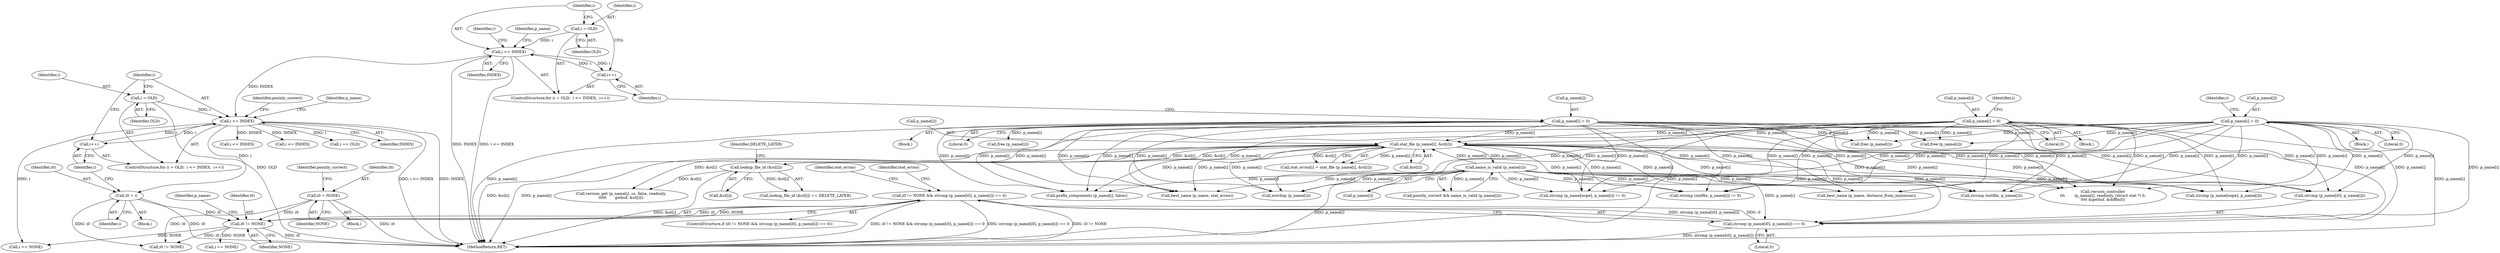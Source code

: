 digraph "0_savannah_f290f48a621867084884bfff87f8093c15195e6a@API" {
"1001732" [label="(Call,i0 != NONE && strcmp (p_name[i0], p_name[i]) == 0)"];
"1001733" [label="(Call,i0 != NONE)"];
"1001807" [label="(Call,i0 = i)"];
"1001721" [label="(Call,i <= INDEX)"];
"1001718" [label="(Call,i = OLD)"];
"1001724" [label="(Call,i++)"];
"1000173" [label="(Call,i <= INDEX)"];
"1000170" [label="(Call,i = OLD)"];
"1000176" [label="(Call,i++)"];
"1001689" [label="(Call,i0 = NONE)"];
"1001736" [label="(Call,strcmp (p_name[i0], p_name[i]) == 0)"];
"1000187" [label="(Call,p_name[i] = 0)"];
"1000787" [label="(Call,p_name[i] = 0)"];
"1001771" [label="(Call,stat_file (p_name[i], &st[i]))"];
"1001802" [label="(Call,name_is_valid (p_name[i]))"];
"1000844" [label="(Call,p_name[i] = 0)"];
"1001787" [label="(Call,lookup_file_id (&st[i]))"];
"1000183" [label="(Call,free (p_name[i]))"];
"1000174" [label="(Identifier,i)"];
"1000172" [label="(Identifier,OLD)"];
"1002018" [label="(Call,prefix_components (p_name[i], false))"];
"1000848" [label="(Literal,0)"];
"1000187" [label="(Call,p_name[i] = 0)"];
"1000194" [label="(Identifier,i)"];
"1000175" [label="(Identifier,INDEX)"];
"1002110" [label="(Call,i == NONE)"];
"1001834" [label="(Call,i <= INDEX)"];
"1001687" [label="(Block,)"];
"1001787" [label="(Call,lookup_file_id (&st[i]))"];
"1001721" [label="(Call,i <= INDEX)"];
"1000782" [label="(Block,)"];
"1001720" [label="(Identifier,OLD)"];
"1001821" [label="(Call,i == NONE)"];
"1001732" [label="(Call,i0 != NONE && strcmp (p_name[i0], p_name[i]) == 0)"];
"1001852" [label="(Call,strcmp (outfile, p_name[i]) != 0)"];
"1002063" [label="(Call,best_name (p_name, distance_from_minimum))"];
"1001803" [label="(Call,p_name[i])"];
"1001767" [label="(Call,stat_errno[i] = stat_file (p_name[i], &st[i]))"];
"1001771" [label="(Call,stat_file (p_name[i], &st[i]))"];
"1001769" [label="(Identifier,stat_errno)"];
"1000176" [label="(Call,i++)"];
"1001691" [label="(Identifier,NONE)"];
"1002152" [label="(Call,xstrdup (p_name[i]))"];
"1000838" [label="(Identifier,i)"];
"1001733" [label="(Call,i0 != NONE)"];
"1001718" [label="(Call,i = OLD)"];
"1001809" [label="(Identifier,i)"];
"1001802" [label="(Call,name_is_valid (p_name[i]))"];
"1001772" [label="(Call,p_name[i])"];
"1001788" [label="(Call,&st[i])"];
"1001792" [label="(Identifier,DELETE_LATER)"];
"1002173" [label="(MethodReturn,RET)"];
"1001739" [label="(Identifier,p_name)"];
"1000171" [label="(Identifier,i)"];
"1001800" [label="(Call,posixly_correct && name_is_valid (p_name[i]))"];
"1001775" [label="(Call,&st[i])"];
"1001725" [label="(Identifier,i)"];
"1000783" [label="(Call,free (p_name[i]))"];
"1000844" [label="(Call,p_name[i] = 0)"];
"1001689" [label="(Call,i0 = NONE)"];
"1001730" [label="(Block,)"];
"1002003" [label="(Call,i <= INDEX)"];
"1001735" [label="(Identifier,NONE)"];
"1001736" [label="(Call,strcmp (p_name[i0], p_name[i]) == 0)"];
"1001786" [label="(Call,lookup_file_id (&st[i]) == DELETE_LATER)"];
"1000791" [label="(Literal,0)"];
"1000169" [label="(ControlStructure,for (i = OLD;  i <= INDEX;  i++))"];
"1000840" [label="(Call,free (p_name[i]))"];
"1001748" [label="(Identifier,stat_errno)"];
"1001876" [label="(Call,version_controller\n\t\t\t        (p_name[i], readonly, (struct stat *) 0,\n\t\t\t\t &getbuf, &diffbuf))"];
"1001724" [label="(Call,i++)"];
"1001865" [label="(Call,strcmp (p_name[nope], p_name[i]))"];
"1000177" [label="(Identifier,i)"];
"1000182" [label="(Block,)"];
"1001717" [label="(ControlStructure,for (i = OLD;  i <= INDEX;  i++))"];
"1001816" [label="(Call,best_name (p_name, stat_errno))"];
"1000845" [label="(Call,p_name[i])"];
"1001899" [label="(Call,version_get (p_name[i], cs, false, readonly,\n\t\t\t\t\t       getbuf, &st[i]))"];
"1001731" [label="(ControlStructure,if (i0 != NONE && strcmp (p_name[i0], p_name[i]) == 0))"];
"1000191" [label="(Literal,0)"];
"1002077" [label="(Call,i == OLD)"];
"1001719" [label="(Identifier,i)"];
"1000788" [label="(Call,p_name[i])"];
"1001728" [label="(Identifier,p_name)"];
"1001864" [label="(Call,strcmp (p_name[nope], p_name[i]) != 0)"];
"1000170" [label="(Call,i = OLD)"];
"1000787" [label="(Call,p_name[i] = 0)"];
"1001808" [label="(Identifier,i0)"];
"1001744" [label="(Literal,0)"];
"1001853" [label="(Call,strcmp (outfile, p_name[i]))"];
"1001812" [label="(Identifier,posixly_correct)"];
"1001737" [label="(Call,strcmp (p_name[i0], p_name[i]))"];
"1000839" [label="(Block,)"];
"1000188" [label="(Call,p_name[i])"];
"1001695" [label="(Identifier,posixly_correct)"];
"1001723" [label="(Identifier,INDEX)"];
"1001722" [label="(Identifier,i)"];
"1001690" [label="(Identifier,i0)"];
"1000781" [label="(Identifier,i)"];
"1000173" [label="(Call,i <= INDEX)"];
"1001807" [label="(Call,i0 = i)"];
"1000180" [label="(Identifier,p_name)"];
"1001734" [label="(Identifier,i0)"];
"1001937" [label="(Call,i0 != NONE)"];
"1001732" -> "1001731"  [label="AST: "];
"1001732" -> "1001733"  [label="CFG: "];
"1001732" -> "1001736"  [label="CFG: "];
"1001733" -> "1001732"  [label="AST: "];
"1001736" -> "1001732"  [label="AST: "];
"1001748" -> "1001732"  [label="CFG: "];
"1001769" -> "1001732"  [label="CFG: "];
"1001732" -> "1002173"  [label="DDG: i0 != NONE && strcmp (p_name[i0], p_name[i]) == 0"];
"1001732" -> "1002173"  [label="DDG: strcmp (p_name[i0], p_name[i]) == 0"];
"1001732" -> "1002173"  [label="DDG: i0 != NONE"];
"1001733" -> "1001732"  [label="DDG: i0"];
"1001733" -> "1001732"  [label="DDG: NONE"];
"1001736" -> "1001732"  [label="DDG: strcmp (p_name[i0], p_name[i])"];
"1001736" -> "1001732"  [label="DDG: 0"];
"1001733" -> "1001735"  [label="CFG: "];
"1001734" -> "1001733"  [label="AST: "];
"1001735" -> "1001733"  [label="AST: "];
"1001739" -> "1001733"  [label="CFG: "];
"1001733" -> "1002173"  [label="DDG: i0"];
"1001807" -> "1001733"  [label="DDG: i0"];
"1001689" -> "1001733"  [label="DDG: i0"];
"1001733" -> "1001821"  [label="DDG: NONE"];
"1001733" -> "1001937"  [label="DDG: i0"];
"1001733" -> "1002110"  [label="DDG: NONE"];
"1001807" -> "1001730"  [label="AST: "];
"1001807" -> "1001809"  [label="CFG: "];
"1001808" -> "1001807"  [label="AST: "];
"1001809" -> "1001807"  [label="AST: "];
"1001725" -> "1001807"  [label="CFG: "];
"1001807" -> "1002173"  [label="DDG: i0"];
"1001721" -> "1001807"  [label="DDG: i"];
"1001807" -> "1001937"  [label="DDG: i0"];
"1001721" -> "1001717"  [label="AST: "];
"1001721" -> "1001723"  [label="CFG: "];
"1001722" -> "1001721"  [label="AST: "];
"1001723" -> "1001721"  [label="AST: "];
"1001728" -> "1001721"  [label="CFG: "];
"1001812" -> "1001721"  [label="CFG: "];
"1001721" -> "1002173"  [label="DDG: i <= INDEX"];
"1001721" -> "1002173"  [label="DDG: INDEX"];
"1001718" -> "1001721"  [label="DDG: i"];
"1001724" -> "1001721"  [label="DDG: i"];
"1000173" -> "1001721"  [label="DDG: INDEX"];
"1001721" -> "1001724"  [label="DDG: i"];
"1001721" -> "1001834"  [label="DDG: INDEX"];
"1001721" -> "1002003"  [label="DDG: INDEX"];
"1001721" -> "1002077"  [label="DDG: i"];
"1001721" -> "1002110"  [label="DDG: i"];
"1001718" -> "1001717"  [label="AST: "];
"1001718" -> "1001720"  [label="CFG: "];
"1001719" -> "1001718"  [label="AST: "];
"1001720" -> "1001718"  [label="AST: "];
"1001722" -> "1001718"  [label="CFG: "];
"1001718" -> "1002173"  [label="DDG: OLD"];
"1001724" -> "1001717"  [label="AST: "];
"1001724" -> "1001725"  [label="CFG: "];
"1001725" -> "1001724"  [label="AST: "];
"1001722" -> "1001724"  [label="CFG: "];
"1000173" -> "1000169"  [label="AST: "];
"1000173" -> "1000175"  [label="CFG: "];
"1000174" -> "1000173"  [label="AST: "];
"1000175" -> "1000173"  [label="AST: "];
"1000180" -> "1000173"  [label="CFG: "];
"1000194" -> "1000173"  [label="CFG: "];
"1000173" -> "1002173"  [label="DDG: i <= INDEX"];
"1000173" -> "1002173"  [label="DDG: INDEX"];
"1000170" -> "1000173"  [label="DDG: i"];
"1000176" -> "1000173"  [label="DDG: i"];
"1000173" -> "1000176"  [label="DDG: i"];
"1000170" -> "1000169"  [label="AST: "];
"1000170" -> "1000172"  [label="CFG: "];
"1000171" -> "1000170"  [label="AST: "];
"1000172" -> "1000170"  [label="AST: "];
"1000174" -> "1000170"  [label="CFG: "];
"1000176" -> "1000169"  [label="AST: "];
"1000176" -> "1000177"  [label="CFG: "];
"1000177" -> "1000176"  [label="AST: "];
"1000174" -> "1000176"  [label="CFG: "];
"1001689" -> "1001687"  [label="AST: "];
"1001689" -> "1001691"  [label="CFG: "];
"1001690" -> "1001689"  [label="AST: "];
"1001691" -> "1001689"  [label="AST: "];
"1001695" -> "1001689"  [label="CFG: "];
"1001689" -> "1002173"  [label="DDG: i0"];
"1001689" -> "1001937"  [label="DDG: i0"];
"1001736" -> "1001744"  [label="CFG: "];
"1001737" -> "1001736"  [label="AST: "];
"1001744" -> "1001736"  [label="AST: "];
"1001736" -> "1002173"  [label="DDG: strcmp (p_name[i0], p_name[i])"];
"1000187" -> "1001736"  [label="DDG: p_name[i]"];
"1000787" -> "1001736"  [label="DDG: p_name[i]"];
"1001771" -> "1001736"  [label="DDG: p_name[i]"];
"1001802" -> "1001736"  [label="DDG: p_name[i]"];
"1000844" -> "1001736"  [label="DDG: p_name[i]"];
"1000187" -> "1000182"  [label="AST: "];
"1000187" -> "1000191"  [label="CFG: "];
"1000188" -> "1000187"  [label="AST: "];
"1000191" -> "1000187"  [label="AST: "];
"1000177" -> "1000187"  [label="CFG: "];
"1000187" -> "1002173"  [label="DDG: p_name[i]"];
"1000187" -> "1000183"  [label="DDG: p_name[i]"];
"1000187" -> "1000783"  [label="DDG: p_name[i]"];
"1000187" -> "1000840"  [label="DDG: p_name[i]"];
"1000187" -> "1001737"  [label="DDG: p_name[i]"];
"1000187" -> "1001771"  [label="DDG: p_name[i]"];
"1000187" -> "1001816"  [label="DDG: p_name[i]"];
"1000187" -> "1001852"  [label="DDG: p_name[i]"];
"1000187" -> "1001853"  [label="DDG: p_name[i]"];
"1000187" -> "1001864"  [label="DDG: p_name[i]"];
"1000187" -> "1001865"  [label="DDG: p_name[i]"];
"1000187" -> "1001876"  [label="DDG: p_name[i]"];
"1000187" -> "1002018"  [label="DDG: p_name[i]"];
"1000187" -> "1002063"  [label="DDG: p_name[i]"];
"1000187" -> "1002152"  [label="DDG: p_name[i]"];
"1000787" -> "1000782"  [label="AST: "];
"1000787" -> "1000791"  [label="CFG: "];
"1000788" -> "1000787"  [label="AST: "];
"1000791" -> "1000787"  [label="AST: "];
"1000781" -> "1000787"  [label="CFG: "];
"1000787" -> "1002173"  [label="DDG: p_name[i]"];
"1000787" -> "1000783"  [label="DDG: p_name[i]"];
"1000787" -> "1000840"  [label="DDG: p_name[i]"];
"1000787" -> "1001737"  [label="DDG: p_name[i]"];
"1000787" -> "1001771"  [label="DDG: p_name[i]"];
"1000787" -> "1001816"  [label="DDG: p_name[i]"];
"1000787" -> "1001852"  [label="DDG: p_name[i]"];
"1000787" -> "1001853"  [label="DDG: p_name[i]"];
"1000787" -> "1001864"  [label="DDG: p_name[i]"];
"1000787" -> "1001865"  [label="DDG: p_name[i]"];
"1000787" -> "1001876"  [label="DDG: p_name[i]"];
"1000787" -> "1002018"  [label="DDG: p_name[i]"];
"1000787" -> "1002063"  [label="DDG: p_name[i]"];
"1000787" -> "1002152"  [label="DDG: p_name[i]"];
"1001771" -> "1001767"  [label="AST: "];
"1001771" -> "1001775"  [label="CFG: "];
"1001772" -> "1001771"  [label="AST: "];
"1001775" -> "1001771"  [label="AST: "];
"1001767" -> "1001771"  [label="CFG: "];
"1001771" -> "1002173"  [label="DDG: p_name[i]"];
"1001771" -> "1002173"  [label="DDG: &st[i]"];
"1001771" -> "1001737"  [label="DDG: p_name[i]"];
"1001771" -> "1001767"  [label="DDG: p_name[i]"];
"1001771" -> "1001767"  [label="DDG: &st[i]"];
"1001802" -> "1001771"  [label="DDG: p_name[i]"];
"1000844" -> "1001771"  [label="DDG: p_name[i]"];
"1001787" -> "1001771"  [label="DDG: &st[i]"];
"1001771" -> "1001787"  [label="DDG: &st[i]"];
"1001771" -> "1001802"  [label="DDG: p_name[i]"];
"1001771" -> "1001816"  [label="DDG: p_name[i]"];
"1001771" -> "1001852"  [label="DDG: p_name[i]"];
"1001771" -> "1001853"  [label="DDG: p_name[i]"];
"1001771" -> "1001864"  [label="DDG: p_name[i]"];
"1001771" -> "1001865"  [label="DDG: p_name[i]"];
"1001771" -> "1001876"  [label="DDG: p_name[i]"];
"1001771" -> "1001899"  [label="DDG: &st[i]"];
"1001771" -> "1002018"  [label="DDG: p_name[i]"];
"1001771" -> "1002063"  [label="DDG: p_name[i]"];
"1001771" -> "1002152"  [label="DDG: p_name[i]"];
"1001802" -> "1001800"  [label="AST: "];
"1001802" -> "1001803"  [label="CFG: "];
"1001803" -> "1001802"  [label="AST: "];
"1001800" -> "1001802"  [label="CFG: "];
"1001802" -> "1002173"  [label="DDG: p_name[i]"];
"1001802" -> "1001737"  [label="DDG: p_name[i]"];
"1001802" -> "1001800"  [label="DDG: p_name[i]"];
"1001802" -> "1001816"  [label="DDG: p_name[i]"];
"1001802" -> "1001852"  [label="DDG: p_name[i]"];
"1001802" -> "1001853"  [label="DDG: p_name[i]"];
"1001802" -> "1001864"  [label="DDG: p_name[i]"];
"1001802" -> "1001865"  [label="DDG: p_name[i]"];
"1001802" -> "1001876"  [label="DDG: p_name[i]"];
"1001802" -> "1002018"  [label="DDG: p_name[i]"];
"1001802" -> "1002063"  [label="DDG: p_name[i]"];
"1001802" -> "1002152"  [label="DDG: p_name[i]"];
"1000844" -> "1000839"  [label="AST: "];
"1000844" -> "1000848"  [label="CFG: "];
"1000845" -> "1000844"  [label="AST: "];
"1000848" -> "1000844"  [label="AST: "];
"1000838" -> "1000844"  [label="CFG: "];
"1000844" -> "1002173"  [label="DDG: p_name[i]"];
"1000844" -> "1000783"  [label="DDG: p_name[i]"];
"1000844" -> "1000840"  [label="DDG: p_name[i]"];
"1000844" -> "1001737"  [label="DDG: p_name[i]"];
"1000844" -> "1001816"  [label="DDG: p_name[i]"];
"1000844" -> "1001852"  [label="DDG: p_name[i]"];
"1000844" -> "1001853"  [label="DDG: p_name[i]"];
"1000844" -> "1001864"  [label="DDG: p_name[i]"];
"1000844" -> "1001865"  [label="DDG: p_name[i]"];
"1000844" -> "1001876"  [label="DDG: p_name[i]"];
"1000844" -> "1002018"  [label="DDG: p_name[i]"];
"1000844" -> "1002063"  [label="DDG: p_name[i]"];
"1000844" -> "1002152"  [label="DDG: p_name[i]"];
"1001787" -> "1001786"  [label="AST: "];
"1001787" -> "1001788"  [label="CFG: "];
"1001788" -> "1001787"  [label="AST: "];
"1001792" -> "1001787"  [label="CFG: "];
"1001787" -> "1002173"  [label="DDG: &st[i]"];
"1001787" -> "1001786"  [label="DDG: &st[i]"];
"1001787" -> "1001899"  [label="DDG: &st[i]"];
}
